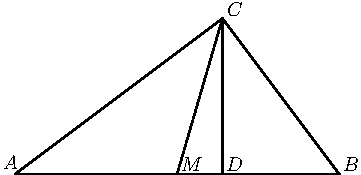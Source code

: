 import graph; size(6cm); real lsf=0.5; pen dps=linewidth(0.7)+fontsize(10); defaultpen(dps); pen ds=black; real xmin=-8.770156179792846,xmax=4.3605995994536295,ymin=-4.672887487850066,ymax=4.624881940183281; 
pair C=(0.,3.), A=(-4.,0.), B=(2.25,0.), D=(0.,0.), M=(-0.875,0.); 
draw(C--A,linewidth(0.8)); draw(B--A,linewidth(0.8)); draw(B--C,linewidth(0.8)); draw(C--D,linewidth(0.8)); draw(C--M,linewidth(0.8)); 
dot(C,linewidth(1.pt)+ds); label("$C$",(0.03460232263154912,3.0069728462835275),NE*lsf); dot(A,linewidth(1.pt)+ds); label("$A$",(-4.284451138336884,0.0489072926299008),NE*lsf); dot(B,linewidth(1.pt)+ds); label("$B$",(2.2774548433595294,0.014188213361665751),NE*lsf); dot(D,linewidth(1.pt)+ds); label("$D$",(0.02765850677790212,0.014188213361665751),NE*lsf); dot(M,linewidth(1.pt)+ds); label("$M$",(-0.8472622907816196,0.014188213361665751),NE*lsf); 
clip((xmin,ymin)--(xmin,ymax)--(xmax,ymax)--(xmax,ymin)--cycle); 